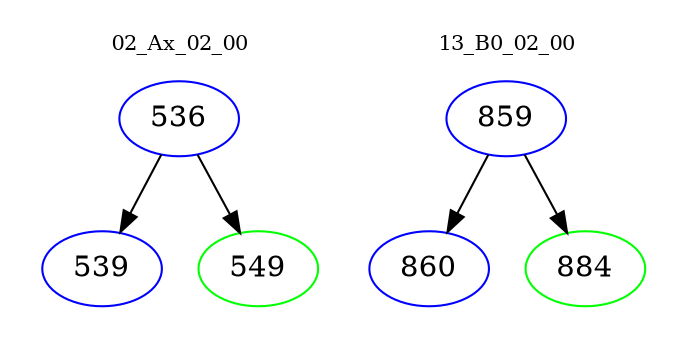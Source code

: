 digraph{
subgraph cluster_0 {
color = white
label = "02_Ax_02_00";
fontsize=10;
T0_536 [label="536", color="blue"]
T0_536 -> T0_539 [color="black"]
T0_539 [label="539", color="blue"]
T0_536 -> T0_549 [color="black"]
T0_549 [label="549", color="green"]
}
subgraph cluster_1 {
color = white
label = "13_B0_02_00";
fontsize=10;
T1_859 [label="859", color="blue"]
T1_859 -> T1_860 [color="black"]
T1_860 [label="860", color="blue"]
T1_859 -> T1_884 [color="black"]
T1_884 [label="884", color="green"]
}
}
